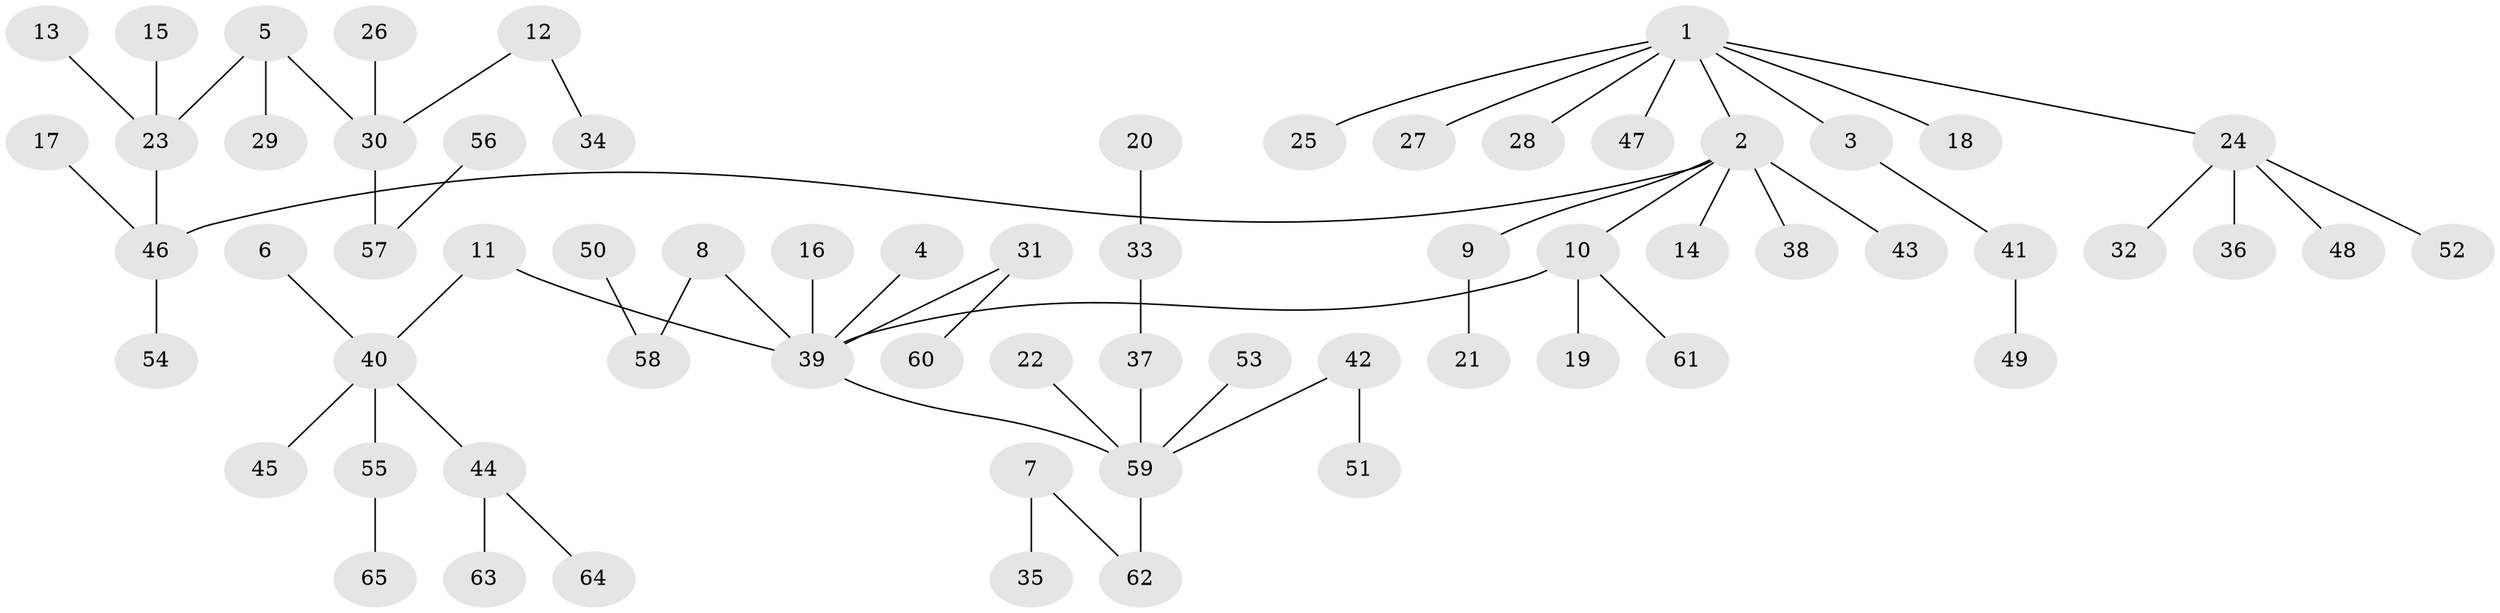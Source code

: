 // original degree distribution, {4: 0.023255813953488372, 7: 0.015503875968992248, 5: 0.046511627906976744, 3: 0.13953488372093023, 2: 0.26356589147286824, 1: 0.49612403100775193, 8: 0.007751937984496124, 6: 0.007751937984496124}
// Generated by graph-tools (version 1.1) at 2025/50/03/09/25 03:50:25]
// undirected, 65 vertices, 64 edges
graph export_dot {
graph [start="1"]
  node [color=gray90,style=filled];
  1;
  2;
  3;
  4;
  5;
  6;
  7;
  8;
  9;
  10;
  11;
  12;
  13;
  14;
  15;
  16;
  17;
  18;
  19;
  20;
  21;
  22;
  23;
  24;
  25;
  26;
  27;
  28;
  29;
  30;
  31;
  32;
  33;
  34;
  35;
  36;
  37;
  38;
  39;
  40;
  41;
  42;
  43;
  44;
  45;
  46;
  47;
  48;
  49;
  50;
  51;
  52;
  53;
  54;
  55;
  56;
  57;
  58;
  59;
  60;
  61;
  62;
  63;
  64;
  65;
  1 -- 2 [weight=1.0];
  1 -- 3 [weight=1.0];
  1 -- 18 [weight=1.0];
  1 -- 24 [weight=1.0];
  1 -- 25 [weight=1.0];
  1 -- 27 [weight=1.0];
  1 -- 28 [weight=1.0];
  1 -- 47 [weight=1.0];
  2 -- 9 [weight=1.0];
  2 -- 10 [weight=1.0];
  2 -- 14 [weight=1.0];
  2 -- 38 [weight=1.0];
  2 -- 43 [weight=1.0];
  2 -- 46 [weight=1.0];
  3 -- 41 [weight=1.0];
  4 -- 39 [weight=1.0];
  5 -- 23 [weight=1.0];
  5 -- 29 [weight=1.0];
  5 -- 30 [weight=1.0];
  6 -- 40 [weight=1.0];
  7 -- 35 [weight=1.0];
  7 -- 62 [weight=1.0];
  8 -- 39 [weight=1.0];
  8 -- 58 [weight=1.0];
  9 -- 21 [weight=1.0];
  10 -- 19 [weight=1.0];
  10 -- 39 [weight=1.0];
  10 -- 61 [weight=1.0];
  11 -- 39 [weight=1.0];
  11 -- 40 [weight=1.0];
  12 -- 30 [weight=1.0];
  12 -- 34 [weight=1.0];
  13 -- 23 [weight=1.0];
  15 -- 23 [weight=1.0];
  16 -- 39 [weight=1.0];
  17 -- 46 [weight=1.0];
  20 -- 33 [weight=1.0];
  22 -- 59 [weight=1.0];
  23 -- 46 [weight=1.0];
  24 -- 32 [weight=1.0];
  24 -- 36 [weight=1.0];
  24 -- 48 [weight=1.0];
  24 -- 52 [weight=1.0];
  26 -- 30 [weight=1.0];
  30 -- 57 [weight=1.0];
  31 -- 39 [weight=1.0];
  31 -- 60 [weight=1.0];
  33 -- 37 [weight=1.0];
  37 -- 59 [weight=1.0];
  39 -- 59 [weight=1.0];
  40 -- 44 [weight=1.0];
  40 -- 45 [weight=1.0];
  40 -- 55 [weight=1.0];
  41 -- 49 [weight=1.0];
  42 -- 51 [weight=1.0];
  42 -- 59 [weight=1.0];
  44 -- 63 [weight=1.0];
  44 -- 64 [weight=1.0];
  46 -- 54 [weight=1.0];
  50 -- 58 [weight=1.0];
  53 -- 59 [weight=1.0];
  55 -- 65 [weight=1.0];
  56 -- 57 [weight=1.0];
  59 -- 62 [weight=1.0];
}
